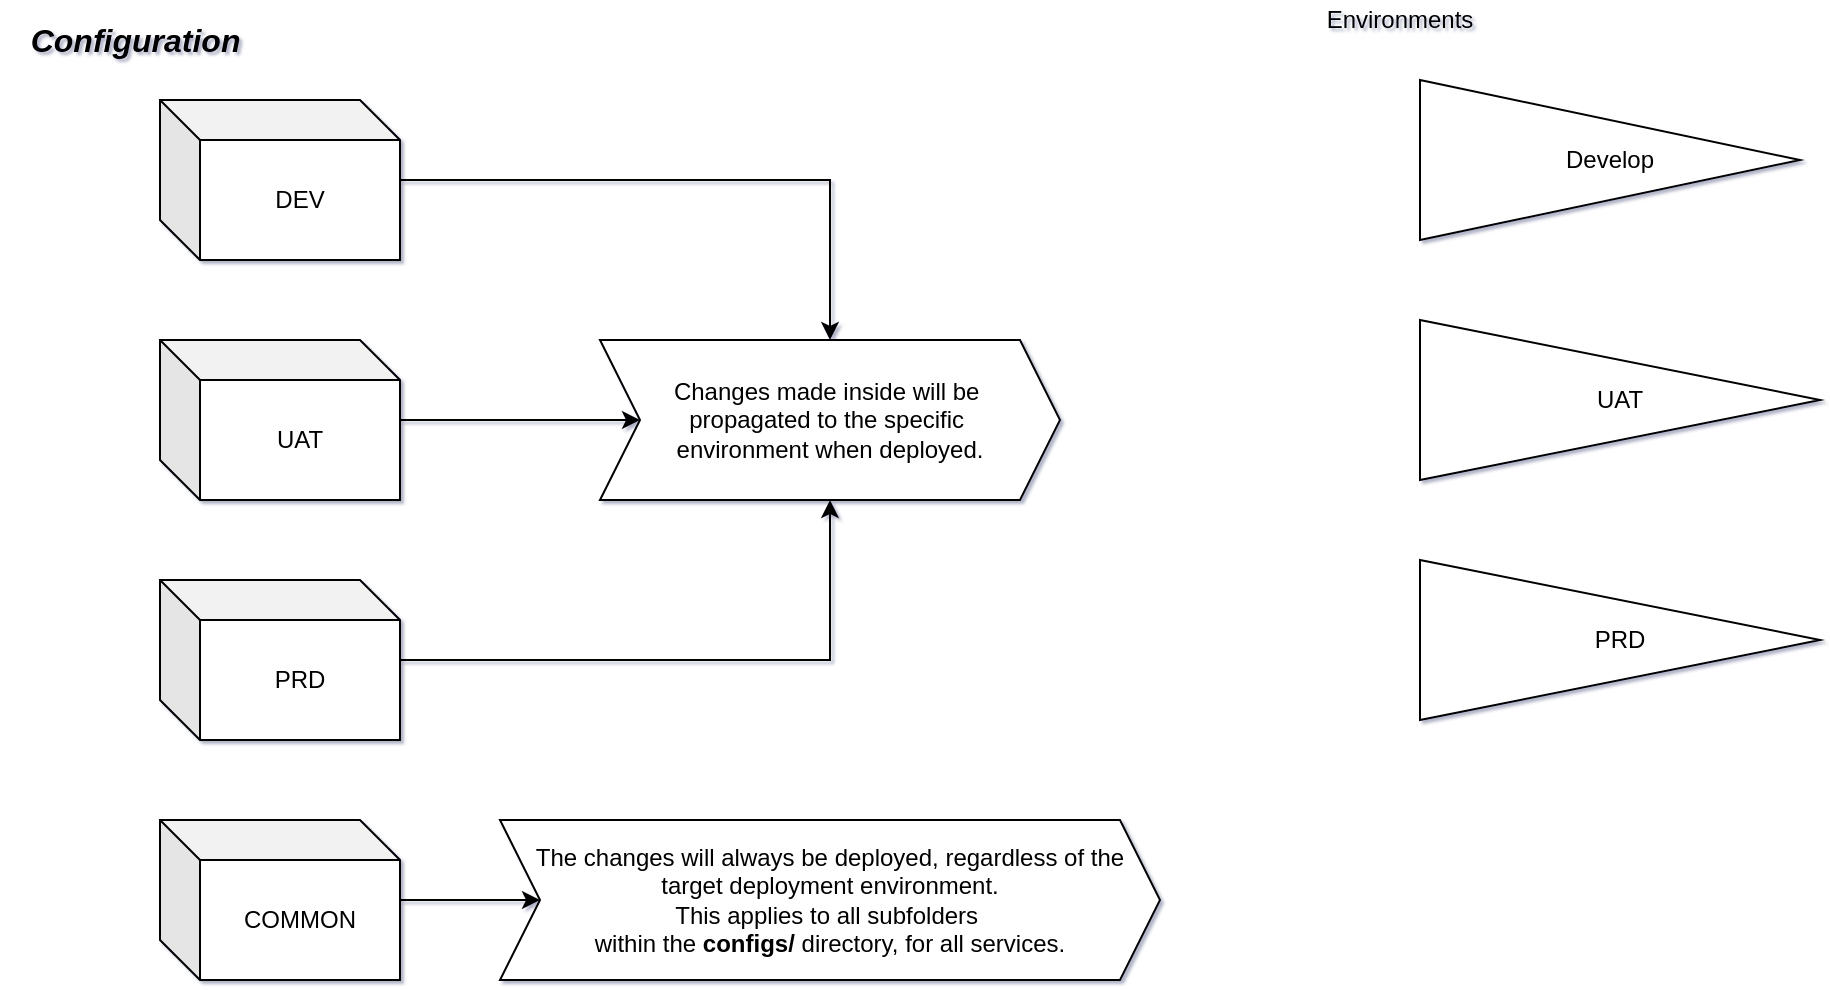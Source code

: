 <mxfile version="13.6.9" type="github">
  <diagram id="O7x52xXZMumNZvnUF8GZ" name="Page-1">
    <mxGraphModel dx="1094" dy="670" grid="1" gridSize="10" guides="1" tooltips="1" connect="1" arrows="1" fold="1" page="1" pageScale="1" pageWidth="1200" pageHeight="1600" background="none" math="0" shadow="1">
      <root>
        <mxCell id="0" />
        <mxCell id="1" parent="0" />
        <mxCell id="nsGSoqTJ4yFIo4ANm3ig-1" value="Environments" style="text;html=1;strokeColor=none;fillColor=none;align=center;verticalAlign=middle;whiteSpace=wrap;rounded=0;" vertex="1" parent="1">
          <mxGeometry x="670" y="30" width="140" height="20" as="geometry" />
        </mxCell>
        <mxCell id="nsGSoqTJ4yFIo4ANm3ig-2" value="Develop" style="triangle;whiteSpace=wrap;html=1;" vertex="1" parent="1">
          <mxGeometry x="750" y="70" width="190" height="80" as="geometry" />
        </mxCell>
        <mxCell id="nsGSoqTJ4yFIo4ANm3ig-3" value="UAT" style="triangle;whiteSpace=wrap;html=1;" vertex="1" parent="1">
          <mxGeometry x="750" y="190" width="200" height="80" as="geometry" />
        </mxCell>
        <mxCell id="nsGSoqTJ4yFIo4ANm3ig-4" value="PRD" style="triangle;whiteSpace=wrap;html=1;" vertex="1" parent="1">
          <mxGeometry x="750" y="310" width="200" height="80" as="geometry" />
        </mxCell>
        <mxCell id="nsGSoqTJ4yFIo4ANm3ig-5" value="&lt;font style=&quot;font-size: 16px&quot;&gt;&lt;b&gt;&lt;i&gt;Configuration&amp;nbsp;&lt;/i&gt;&lt;/b&gt;&lt;/font&gt;" style="text;html=1;strokeColor=none;fillColor=none;align=center;verticalAlign=middle;whiteSpace=wrap;rounded=0;" vertex="1" parent="1">
          <mxGeometry x="40" y="40" width="140" height="20" as="geometry" />
        </mxCell>
        <mxCell id="nsGSoqTJ4yFIo4ANm3ig-12" value="" style="edgeStyle=orthogonalEdgeStyle;rounded=0;orthogonalLoop=1;jettySize=auto;html=1;entryX=0.5;entryY=0;entryDx=0;entryDy=0;" edge="1" parent="1" source="nsGSoqTJ4yFIo4ANm3ig-6" target="nsGSoqTJ4yFIo4ANm3ig-18">
          <mxGeometry relative="1" as="geometry">
            <mxPoint x="525" y="200" as="targetPoint" />
          </mxGeometry>
        </mxCell>
        <mxCell id="nsGSoqTJ4yFIo4ANm3ig-6" value="DEV" style="shape=cube;whiteSpace=wrap;html=1;boundedLbl=1;backgroundOutline=1;darkOpacity=0.05;darkOpacity2=0.1;" vertex="1" parent="1">
          <mxGeometry x="120" y="80" width="120" height="80" as="geometry" />
        </mxCell>
        <mxCell id="nsGSoqTJ4yFIo4ANm3ig-13" style="edgeStyle=orthogonalEdgeStyle;rounded=0;orthogonalLoop=1;jettySize=auto;html=1;entryX=0;entryY=0.5;entryDx=0;entryDy=0;" edge="1" parent="1" source="nsGSoqTJ4yFIo4ANm3ig-7" target="nsGSoqTJ4yFIo4ANm3ig-18">
          <mxGeometry relative="1" as="geometry">
            <mxPoint x="417.5" y="244" as="targetPoint" />
          </mxGeometry>
        </mxCell>
        <mxCell id="nsGSoqTJ4yFIo4ANm3ig-7" value="UAT" style="shape=cube;whiteSpace=wrap;html=1;boundedLbl=1;backgroundOutline=1;darkOpacity=0.05;darkOpacity2=0.1;" vertex="1" parent="1">
          <mxGeometry x="120" y="200" width="120" height="80" as="geometry" />
        </mxCell>
        <mxCell id="nsGSoqTJ4yFIo4ANm3ig-14" style="edgeStyle=orthogonalEdgeStyle;rounded=0;orthogonalLoop=1;jettySize=auto;html=1;entryX=0.5;entryY=1;entryDx=0;entryDy=0;" edge="1" parent="1" source="nsGSoqTJ4yFIo4ANm3ig-8" target="nsGSoqTJ4yFIo4ANm3ig-18">
          <mxGeometry relative="1" as="geometry">
            <mxPoint x="537.5" y="304.5" as="targetPoint" />
          </mxGeometry>
        </mxCell>
        <mxCell id="nsGSoqTJ4yFIo4ANm3ig-8" value="PRD&lt;span style=&quot;color: rgba(0 , 0 , 0 , 0) ; font-family: monospace ; font-size: 0px&quot;&gt;%3CmxGraphModel%3E%3Croot%3E%3CmxCell%20id%3D%220%22%2F%3E%3CmxCell%20id%3D%221%22%20parent%3D%220%22%2F%3E%3CmxCell%20id%3D%222%22%20value%3D%22UAT%22%20style%3D%22shape%3Dcube%3BwhiteSpace%3Dwrap%3Bhtml%3D1%3BboundedLbl%3D1%3BbackgroundOutline%3D1%3BdarkOpacity%3D0.05%3BdarkOpacity2%3D0.1%3B%22%20vertex%3D%221%22%20parent%3D%221%22%3E%3CmxGeometry%20x%3D%22120%22%20y%3D%22200%22%20width%3D%22120%22%20height%3D%2280%22%20as%3D%22geometry%22%2F%3E%3C%2FmxCell%3E%3C%2Froot%3E%3C%2FmxGraphModel%3E&lt;/span&gt;" style="shape=cube;whiteSpace=wrap;html=1;boundedLbl=1;backgroundOutline=1;darkOpacity=0.05;darkOpacity2=0.1;" vertex="1" parent="1">
          <mxGeometry x="120" y="320" width="120" height="80" as="geometry" />
        </mxCell>
        <mxCell id="nsGSoqTJ4yFIo4ANm3ig-17" style="edgeStyle=orthogonalEdgeStyle;rounded=0;orthogonalLoop=1;jettySize=auto;html=1;entryX=0;entryY=0.5;entryDx=0;entryDy=0;" edge="1" parent="1" source="nsGSoqTJ4yFIo4ANm3ig-9" target="nsGSoqTJ4yFIo4ANm3ig-19">
          <mxGeometry relative="1" as="geometry">
            <mxPoint x="372" y="475" as="targetPoint" />
          </mxGeometry>
        </mxCell>
        <mxCell id="nsGSoqTJ4yFIo4ANm3ig-9" value="COMMON" style="shape=cube;whiteSpace=wrap;html=1;boundedLbl=1;backgroundOutline=1;darkOpacity=0.05;darkOpacity2=0.1;" vertex="1" parent="1">
          <mxGeometry x="120" y="440" width="120" height="80" as="geometry" />
        </mxCell>
        <mxCell id="nsGSoqTJ4yFIo4ANm3ig-18" value="&lt;span&gt;Changes made inside will be&amp;nbsp;&lt;/span&gt;&lt;br&gt;&lt;span&gt;propagated to the specific&amp;nbsp;&lt;/span&gt;&lt;br&gt;&lt;span&gt;environment when deployed.&lt;/span&gt;" style="shape=step;perimeter=stepPerimeter;whiteSpace=wrap;html=1;fixedSize=1;" vertex="1" parent="1">
          <mxGeometry x="340" y="200" width="230" height="80" as="geometry" />
        </mxCell>
        <mxCell id="nsGSoqTJ4yFIo4ANm3ig-19" value="&lt;span&gt;The changes will always be deployed, regardless of the target&amp;nbsp;&lt;/span&gt;&lt;span&gt;deployment environment. &lt;br&gt;This applies to all subfolders&amp;nbsp;&lt;/span&gt;&lt;br&gt;&lt;span&gt;within the&amp;nbsp;&lt;/span&gt;&lt;b&gt;configs/&lt;/b&gt;&lt;span&gt;&amp;nbsp;directory, for all services.&lt;/span&gt;" style="shape=step;perimeter=stepPerimeter;whiteSpace=wrap;html=1;fixedSize=1;" vertex="1" parent="1">
          <mxGeometry x="290" y="440" width="330" height="80" as="geometry" />
        </mxCell>
      </root>
    </mxGraphModel>
  </diagram>
</mxfile>

